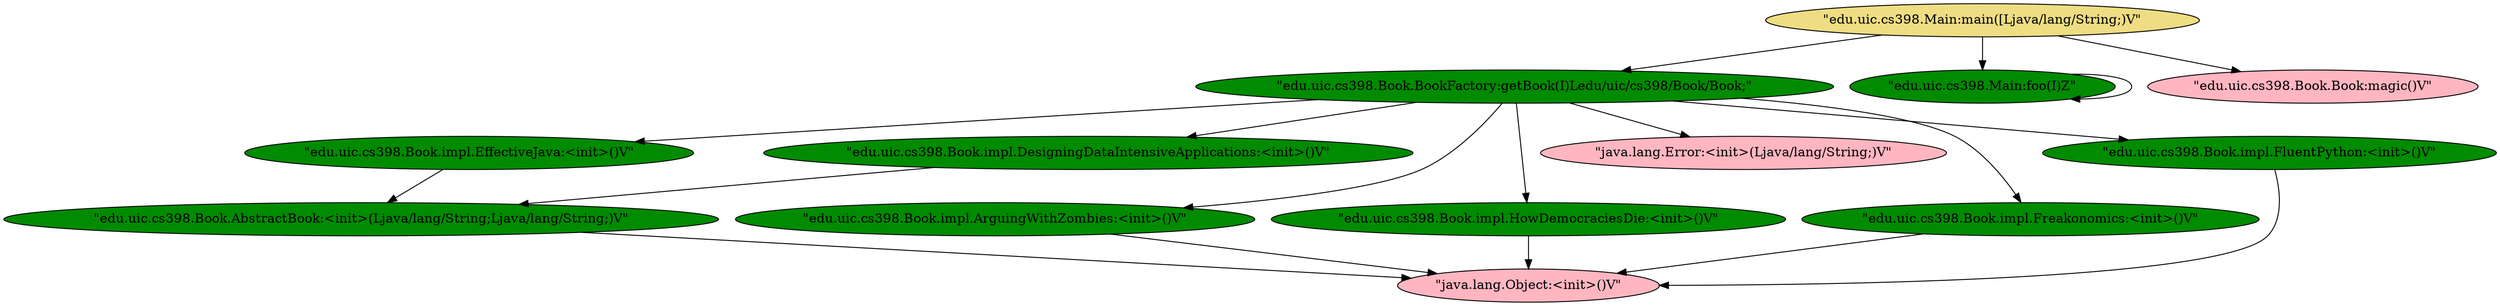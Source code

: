 strict digraph G {
  "edu.uic.cs398.Main:main([Ljava/lang/String;)V" [ label="\"edu.uic.cs398.Main:main([Ljava/lang/String;)V\"" style="filled" fillcolor="lightgoldenrod" ];
  "edu.uic.cs398.Book.BookFactory:getBook(I)Ledu/uic/cs398/Book/Book;" [ label="\"edu.uic.cs398.Book.BookFactory:getBook(I)Ledu/uic/cs398/Book/Book;\"" style="filled" fillcolor="green4" ];
  "edu.uic.cs398.Main:foo(I)Z" [ label="\"edu.uic.cs398.Main:foo(I)Z\"" style="filled" fillcolor="green4" ];
  "edu.uic.cs398.Book.Book:magic()V" [ label="\"edu.uic.cs398.Book.Book:magic()V\"" style="filled" fillcolor="lightpink" ];
  "edu.uic.cs398.Book.impl.EffectiveJava:<init>()V" [ label="\"edu.uic.cs398.Book.impl.EffectiveJava:<init>()V\"" style="filled" fillcolor="green4" ];
  "edu.uic.cs398.Book.impl.DesigningDataIntensiveApplications:<init>()V" [ label="\"edu.uic.cs398.Book.impl.DesigningDataIntensiveApplications:<init>()V\"" style="filled" fillcolor="green4" ];
  "edu.uic.cs398.Book.impl.ArguingWithZombies:<init>()V" [ label="\"edu.uic.cs398.Book.impl.ArguingWithZombies:<init>()V\"" style="filled" fillcolor="green4" ];
  "edu.uic.cs398.Book.impl.HowDemocraciesDie:<init>()V" [ label="\"edu.uic.cs398.Book.impl.HowDemocraciesDie:<init>()V\"" style="filled" fillcolor="green4" ];
  "java.lang.Error:<init>(Ljava/lang/String;)V" [ label="\"java.lang.Error:<init>(Ljava/lang/String;)V\"" style="filled" fillcolor="lightpink" ];
  "edu.uic.cs398.Book.impl.Freakonomics:<init>()V" [ label="\"edu.uic.cs398.Book.impl.Freakonomics:<init>()V\"" style="filled" fillcolor="green4" ];
  "edu.uic.cs398.Book.impl.FluentPython:<init>()V" [ label="\"edu.uic.cs398.Book.impl.FluentPython:<init>()V\"" style="filled" fillcolor="green4" ];
  "java.lang.Object:<init>()V" [ label="\"java.lang.Object:<init>()V\"" style="filled" fillcolor="lightpink" ];
  "edu.uic.cs398.Book.AbstractBook:<init>(Ljava/lang/String;Ljava/lang/String;)V" [ label="\"edu.uic.cs398.Book.AbstractBook:<init>(Ljava/lang/String;Ljava/lang/String;)V\"" style="filled" fillcolor="green4" ];
  "edu.uic.cs398.Main:main([Ljava/lang/String;)V" -> "edu.uic.cs398.Book.BookFactory:getBook(I)Ledu/uic/cs398/Book/Book;";
  "edu.uic.cs398.Main:main([Ljava/lang/String;)V" -> "edu.uic.cs398.Main:foo(I)Z";
  "edu.uic.cs398.Main:main([Ljava/lang/String;)V" -> "edu.uic.cs398.Book.Book:magic()V";
  "edu.uic.cs398.Main:foo(I)Z" -> "edu.uic.cs398.Main:foo(I)Z";
  "edu.uic.cs398.Book.BookFactory:getBook(I)Ledu/uic/cs398/Book/Book;" -> "edu.uic.cs398.Book.impl.EffectiveJava:<init>()V";
  "edu.uic.cs398.Book.BookFactory:getBook(I)Ledu/uic/cs398/Book/Book;" -> "edu.uic.cs398.Book.impl.DesigningDataIntensiveApplications:<init>()V";
  "edu.uic.cs398.Book.BookFactory:getBook(I)Ledu/uic/cs398/Book/Book;" -> "edu.uic.cs398.Book.impl.ArguingWithZombies:<init>()V";
  "edu.uic.cs398.Book.BookFactory:getBook(I)Ledu/uic/cs398/Book/Book;" -> "edu.uic.cs398.Book.impl.HowDemocraciesDie:<init>()V";
  "edu.uic.cs398.Book.BookFactory:getBook(I)Ledu/uic/cs398/Book/Book;" -> "java.lang.Error:<init>(Ljava/lang/String;)V";
  "edu.uic.cs398.Book.BookFactory:getBook(I)Ledu/uic/cs398/Book/Book;" -> "edu.uic.cs398.Book.impl.Freakonomics:<init>()V";
  "edu.uic.cs398.Book.BookFactory:getBook(I)Ledu/uic/cs398/Book/Book;" -> "edu.uic.cs398.Book.impl.FluentPython:<init>()V";
  "edu.uic.cs398.Book.impl.HowDemocraciesDie:<init>()V" -> "java.lang.Object:<init>()V";
  "edu.uic.cs398.Book.impl.EffectiveJava:<init>()V" -> "edu.uic.cs398.Book.AbstractBook:<init>(Ljava/lang/String;Ljava/lang/String;)V";
  "edu.uic.cs398.Book.impl.DesigningDataIntensiveApplications:<init>()V" -> "edu.uic.cs398.Book.AbstractBook:<init>(Ljava/lang/String;Ljava/lang/String;)V";
  "edu.uic.cs398.Book.impl.ArguingWithZombies:<init>()V" -> "java.lang.Object:<init>()V";
  "edu.uic.cs398.Book.impl.Freakonomics:<init>()V" -> "java.lang.Object:<init>()V";
  "edu.uic.cs398.Book.impl.FluentPython:<init>()V" -> "java.lang.Object:<init>()V";
  "edu.uic.cs398.Book.AbstractBook:<init>(Ljava/lang/String;Ljava/lang/String;)V" -> "java.lang.Object:<init>()V";
}
